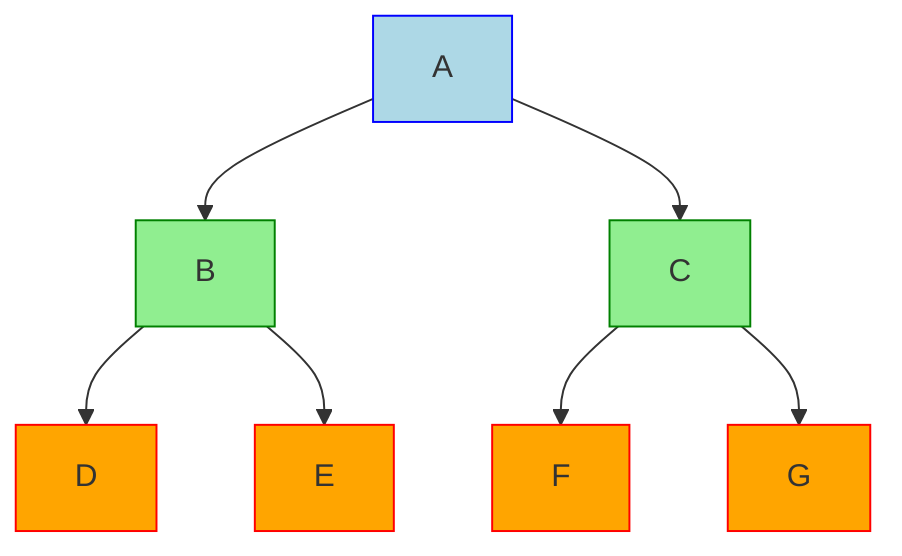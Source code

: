 flowchart

    A --> B
    A --> C
    B --> D
    B --> E
    C --> F
    C --> G

    style A fill:lightblue,stroke:blue
    style B fill:lightgreen,stroke:green
    style C fill:lightgreen,stroke:green
    style D fill:orange,stroke:red
    style E fill:orange,stroke:red
    style F fill:orange,stroke:red
    style G fill:orange,stroke:red